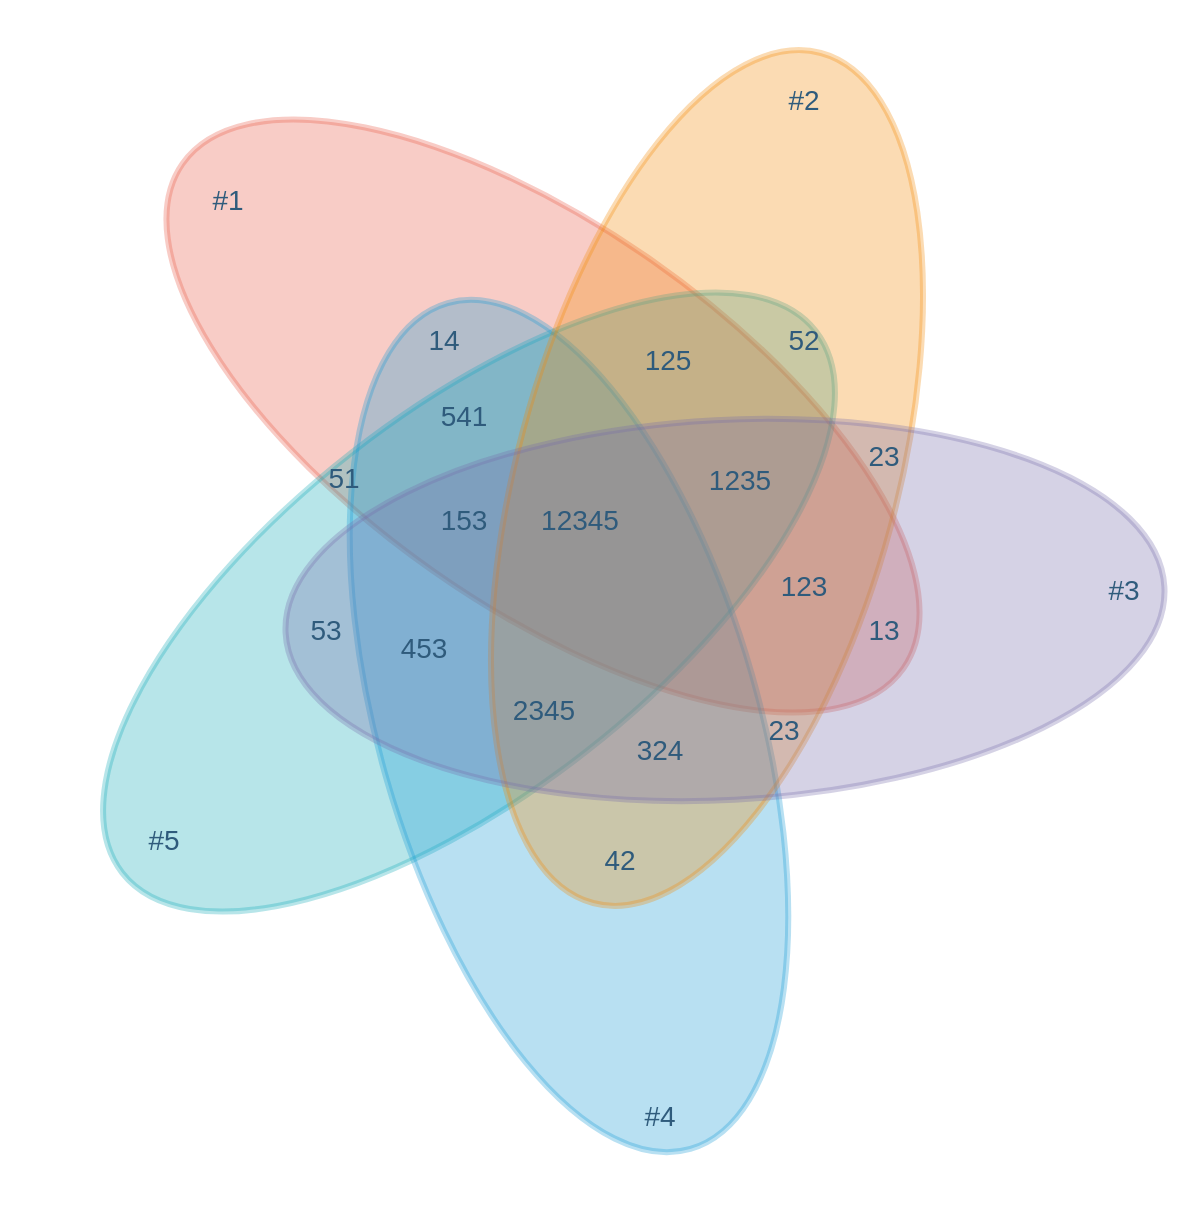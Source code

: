 <mxfile version="24.7.6">
  <diagram id="3228e29e-7158-1315-38df-8450db1d8a1d" name="Page-1">
    <mxGraphModel dx="1408" dy="748" grid="1" gridSize="10" guides="1" tooltips="1" connect="1" arrows="1" fold="1" page="1" pageScale="1" pageWidth="1169" pageHeight="827" background="none" math="0" shadow="0">
      <root>
        <mxCell id="0" />
        <mxCell id="1" parent="0" />
        <mxCell id="21565" value="" style="ellipse;whiteSpace=wrap;html=1;rounded=1;shadow=0;labelBackgroundColor=none;strokeColor=#e85642;strokeWidth=3;fillColor=#e85642;fontFamily=Helvetica;fontSize=14;fontColor=#2F5B7C;align=center;opacity=30;rotation=-145;" parent="1" vertex="1">
          <mxGeometry x="337.5" y="212" width="440" height="190" as="geometry" />
        </mxCell>
        <mxCell id="21566" value="" style="ellipse;whiteSpace=wrap;html=1;rounded=1;shadow=0;labelBackgroundColor=none;strokeColor=#12aab5;strokeWidth=3;fillColor=#12aab5;fontFamily=Helvetica;fontSize=14;fontColor=#2F5B7C;align=center;opacity=30;rotation=142;" parent="1" vertex="1">
          <mxGeometry x="300.5" y="305" width="440" height="190" as="geometry" />
        </mxCell>
        <mxCell id="21567" value="" style="ellipse;whiteSpace=wrap;html=1;rounded=1;shadow=0;labelBackgroundColor=none;strokeColor=#1699d3;strokeWidth=3;fillColor=#1699d3;fontFamily=Helvetica;fontSize=14;fontColor=#2F5B7C;align=center;opacity=30;rotation=74;" parent="1" vertex="1">
          <mxGeometry x="350.5" y="367" width="440" height="190" as="geometry" />
        </mxCell>
        <mxCell id="21568" value="" style="ellipse;whiteSpace=wrap;html=1;rounded=1;shadow=0;labelBackgroundColor=none;strokeColor=#F08705;strokeWidth=3;fillColor=#F08705;fontFamily=Helvetica;fontSize=14;fontColor=#2F5B7C;align=center;opacity=30;rotation=-75;" parent="1" vertex="1">
          <mxGeometry x="419.5" y="243" width="440" height="190" as="geometry" />
        </mxCell>
        <mxCell id="21569" value="" style="ellipse;whiteSpace=wrap;html=1;rounded=1;shadow=0;labelBackgroundColor=none;strokeColor=#736ca8;strokeWidth=3;fillColor=#736ca8;fontFamily=Helvetica;fontSize=14;fontColor=#2F5B7C;align=center;opacity=30;rotation=-3;" parent="1" vertex="1">
          <mxGeometry x="428.5" y="309" width="440" height="190" as="geometry" />
        </mxCell>
        <mxCell id="21570" value="#1" style="text;html=1;strokeColor=none;fillColor=none;align=center;verticalAlign=middle;whiteSpace=wrap;rounded=0;shadow=0;labelBackgroundColor=none;fontFamily=Helvetica;fontSize=14;fontColor=#2F5B7C;" parent="1" vertex="1">
          <mxGeometry x="379.5" y="189" width="40" height="20" as="geometry" />
        </mxCell>
        <mxCell id="21571" value="#2" style="text;html=1;strokeColor=none;fillColor=none;align=center;verticalAlign=middle;whiteSpace=wrap;rounded=0;shadow=0;labelBackgroundColor=none;fontFamily=Helvetica;fontSize=14;fontColor=#2F5B7C;" parent="1" vertex="1">
          <mxGeometry x="667.5" y="139" width="40" height="20" as="geometry" />
        </mxCell>
        <mxCell id="21572" value="#3" style="text;html=1;strokeColor=none;fillColor=none;align=center;verticalAlign=middle;whiteSpace=wrap;rounded=0;shadow=0;labelBackgroundColor=none;fontFamily=Helvetica;fontSize=14;fontColor=#2F5B7C;" parent="1" vertex="1">
          <mxGeometry x="827.5" y="384" width="40" height="20" as="geometry" />
        </mxCell>
        <mxCell id="21573" value="#4" style="text;html=1;strokeColor=none;fillColor=none;align=center;verticalAlign=middle;whiteSpace=wrap;rounded=0;shadow=0;labelBackgroundColor=none;fontFamily=Helvetica;fontSize=14;fontColor=#2F5B7C;" parent="1" vertex="1">
          <mxGeometry x="595.5" y="647" width="40" height="20" as="geometry" />
        </mxCell>
        <mxCell id="21574" value="#5" style="text;html=1;strokeColor=none;fillColor=none;align=center;verticalAlign=middle;whiteSpace=wrap;rounded=0;shadow=0;labelBackgroundColor=none;fontFamily=Helvetica;fontSize=14;fontColor=#2F5B7C;" parent="1" vertex="1">
          <mxGeometry x="347.5" y="509" width="40" height="20" as="geometry" />
        </mxCell>
        <mxCell id="21575" value="14" style="text;html=1;strokeColor=none;fillColor=none;align=center;verticalAlign=middle;whiteSpace=wrap;rounded=0;shadow=0;labelBackgroundColor=none;fontFamily=Helvetica;fontSize=14;fontColor=#2F5B7C;" parent="1" vertex="1">
          <mxGeometry x="487.5" y="259" width="40" height="20" as="geometry" />
        </mxCell>
        <mxCell id="21576" value="42" style="text;html=1;strokeColor=none;fillColor=none;align=center;verticalAlign=middle;whiteSpace=wrap;rounded=0;shadow=0;labelBackgroundColor=none;fontFamily=Helvetica;fontSize=14;fontColor=#2F5B7C;" parent="1" vertex="1">
          <mxGeometry x="575.5" y="519" width="40" height="20" as="geometry" />
        </mxCell>
        <mxCell id="21577" value="53" style="text;html=1;strokeColor=none;fillColor=none;align=center;verticalAlign=middle;whiteSpace=wrap;rounded=0;shadow=0;labelBackgroundColor=none;fontFamily=Helvetica;fontSize=14;fontColor=#2F5B7C;" parent="1" vertex="1">
          <mxGeometry x="428.5" y="404" width="40" height="20" as="geometry" />
        </mxCell>
        <mxCell id="21578" value="453" style="text;html=1;strokeColor=none;fillColor=none;align=center;verticalAlign=middle;whiteSpace=wrap;rounded=0;shadow=0;labelBackgroundColor=none;fontFamily=Helvetica;fontSize=14;fontColor=#2F5B7C;" parent="1" vertex="1">
          <mxGeometry x="477.5" y="413" width="40" height="20" as="geometry" />
        </mxCell>
        <mxCell id="21579" value="541" style="text;html=1;strokeColor=none;fillColor=none;align=center;verticalAlign=middle;whiteSpace=wrap;rounded=0;shadow=0;labelBackgroundColor=none;fontFamily=Helvetica;fontSize=14;fontColor=#2F5B7C;" parent="1" vertex="1">
          <mxGeometry x="497.5" y="297" width="40" height="20" as="geometry" />
        </mxCell>
        <mxCell id="21580" value="153" style="text;html=1;strokeColor=none;fillColor=none;align=center;verticalAlign=middle;whiteSpace=wrap;rounded=0;shadow=0;labelBackgroundColor=none;fontFamily=Helvetica;fontSize=14;fontColor=#2F5B7C;" parent="1" vertex="1">
          <mxGeometry x="497.5" y="349" width="40" height="20" as="geometry" />
        </mxCell>
        <mxCell id="21581" value="324" style="text;html=1;strokeColor=none;fillColor=none;align=center;verticalAlign=middle;whiteSpace=wrap;rounded=0;shadow=0;labelBackgroundColor=none;fontFamily=Helvetica;fontSize=14;fontColor=#2F5B7C;" parent="1" vertex="1">
          <mxGeometry x="595.5" y="464" width="40" height="20" as="geometry" />
        </mxCell>
        <mxCell id="21582" value="2345" style="text;html=1;strokeColor=none;fillColor=none;align=center;verticalAlign=middle;whiteSpace=wrap;rounded=0;shadow=0;labelBackgroundColor=none;fontFamily=Helvetica;fontSize=14;fontColor=#2F5B7C;" parent="1" vertex="1">
          <mxGeometry x="537.5" y="444" width="40" height="20" as="geometry" />
        </mxCell>
        <mxCell id="21583" value="13" style="text;html=1;strokeColor=none;fillColor=none;align=center;verticalAlign=middle;whiteSpace=wrap;rounded=0;shadow=0;labelBackgroundColor=none;fontFamily=Helvetica;fontSize=14;fontColor=#2F5B7C;" parent="1" vertex="1">
          <mxGeometry x="707.5" y="404" width="40" height="20" as="geometry" />
        </mxCell>
        <mxCell id="21584" value="1235" style="text;html=1;strokeColor=none;fillColor=none;align=center;verticalAlign=middle;whiteSpace=wrap;rounded=0;shadow=0;labelBackgroundColor=none;fontFamily=Helvetica;fontSize=14;fontColor=#2F5B7C;" parent="1" vertex="1">
          <mxGeometry x="635.5" y="329" width="40" height="20" as="geometry" />
        </mxCell>
        <mxCell id="21585" value="125" style="text;html=1;strokeColor=none;fillColor=none;align=center;verticalAlign=middle;whiteSpace=wrap;rounded=0;shadow=0;labelBackgroundColor=none;fontFamily=Helvetica;fontSize=14;fontColor=#2F5B7C;" parent="1" vertex="1">
          <mxGeometry x="599.5" y="269" width="40" height="20" as="geometry" />
        </mxCell>
        <mxCell id="21586" value="52" style="text;html=1;strokeColor=none;fillColor=none;align=center;verticalAlign=middle;whiteSpace=wrap;rounded=0;shadow=0;labelBackgroundColor=none;fontFamily=Helvetica;fontSize=14;fontColor=#2F5B7C;" parent="1" vertex="1">
          <mxGeometry x="667.5" y="259" width="40" height="20" as="geometry" />
        </mxCell>
        <mxCell id="21587" value="23" style="text;html=1;strokeColor=none;fillColor=none;align=center;verticalAlign=middle;whiteSpace=wrap;rounded=0;shadow=0;labelBackgroundColor=none;fontFamily=Helvetica;fontSize=14;fontColor=#2F5B7C;" parent="1" vertex="1">
          <mxGeometry x="657.5" y="454" width="40" height="20" as="geometry" />
        </mxCell>
        <mxCell id="21588" value="51" style="text;html=1;strokeColor=none;fillColor=none;align=center;verticalAlign=middle;whiteSpace=wrap;rounded=0;shadow=0;labelBackgroundColor=none;fontFamily=Helvetica;fontSize=14;fontColor=#2F5B7C;" parent="1" vertex="1">
          <mxGeometry x="437.5" y="328" width="40" height="20" as="geometry" />
        </mxCell>
        <mxCell id="21589" value="12345" style="text;html=1;strokeColor=none;fillColor=none;align=center;verticalAlign=middle;whiteSpace=wrap;rounded=0;shadow=0;labelBackgroundColor=none;fontFamily=Helvetica;fontSize=14;fontColor=#2F5B7C;" parent="1" vertex="1">
          <mxGeometry x="555.5" y="349" width="40" height="20" as="geometry" />
        </mxCell>
        <mxCell id="21590" value="123" style="text;html=1;strokeColor=none;fillColor=none;align=center;verticalAlign=middle;whiteSpace=wrap;rounded=0;shadow=0;labelBackgroundColor=none;fontFamily=Helvetica;fontSize=14;fontColor=#2F5B7C;" parent="1" vertex="1">
          <mxGeometry x="667.5" y="382" width="40" height="20" as="geometry" />
        </mxCell>
        <mxCell id="21591" value="23" style="text;html=1;strokeColor=none;fillColor=none;align=center;verticalAlign=middle;whiteSpace=wrap;rounded=0;shadow=0;labelBackgroundColor=none;fontFamily=Helvetica;fontSize=14;fontColor=#2F5B7C;" parent="1" vertex="1">
          <mxGeometry x="707.5" y="317" width="40" height="20" as="geometry" />
        </mxCell>
      </root>
    </mxGraphModel>
  </diagram>
</mxfile>
